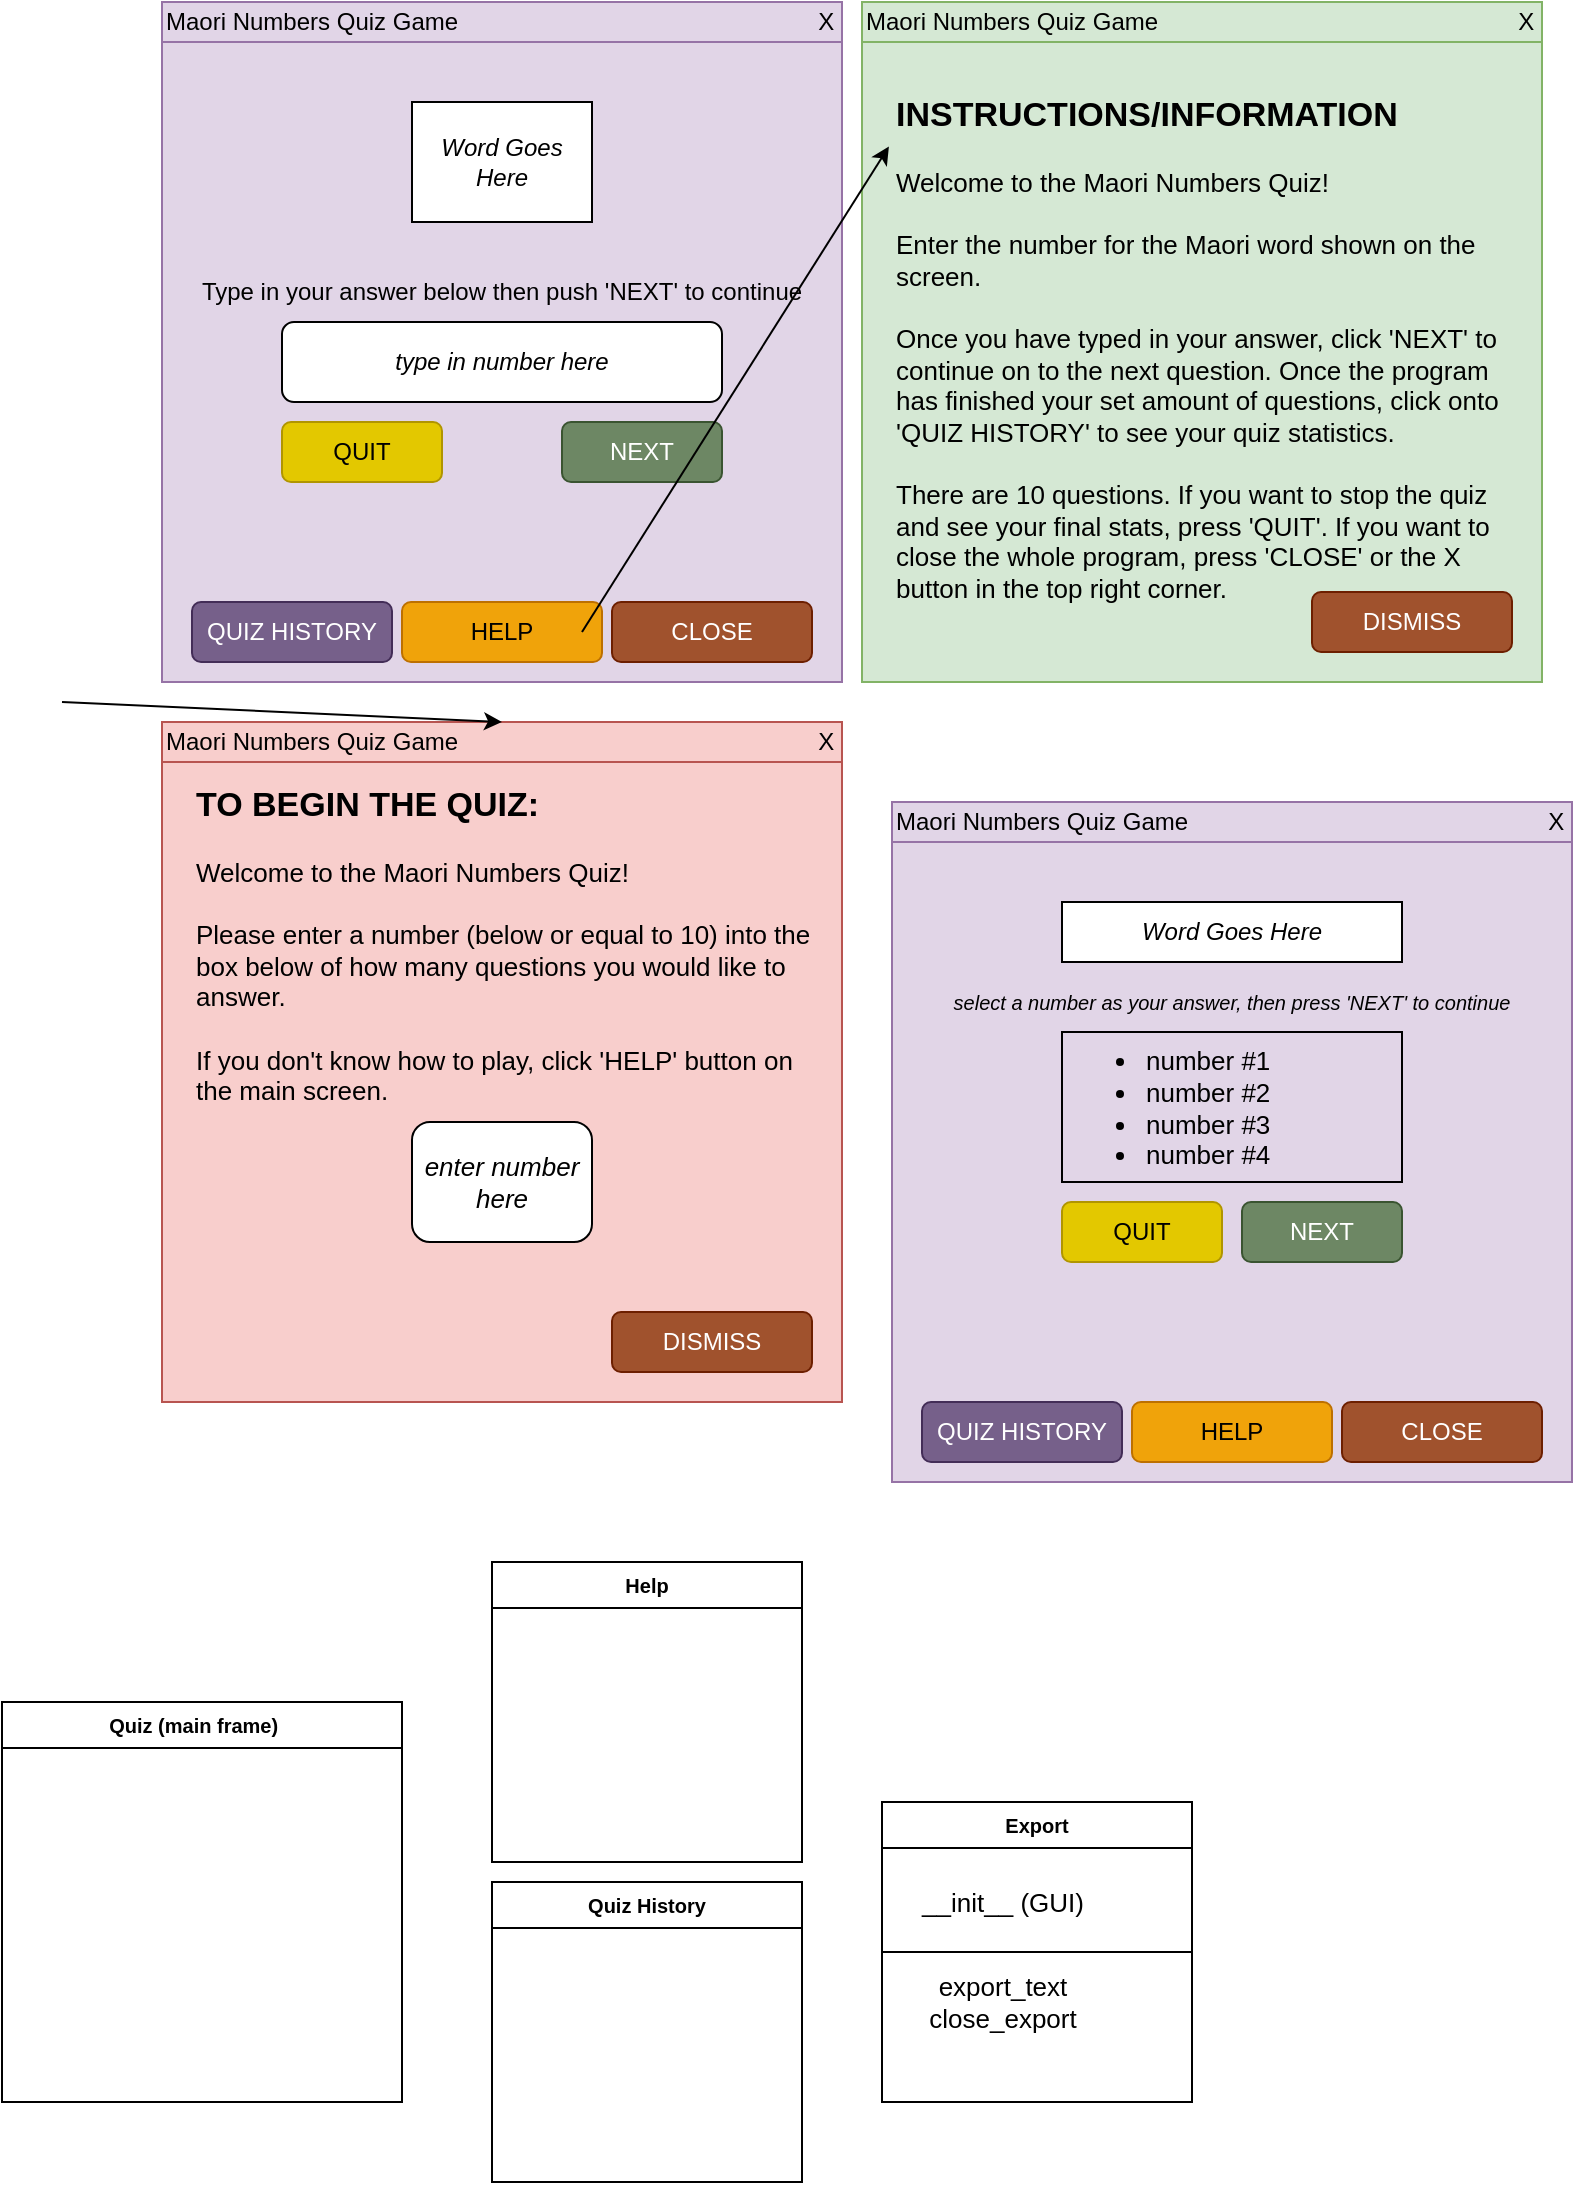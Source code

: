 <mxfile version="17.4.1" type="device"><diagram id="4HzDWC42H7tlxpsORDFa" name="Page-1"><mxGraphModel dx="958" dy="683" grid="1" gridSize="10" guides="1" tooltips="1" connect="1" arrows="1" fold="1" page="1" pageScale="1" pageWidth="827" pageHeight="1169" math="0" shadow="0"><root><mxCell id="0"/><mxCell id="1" parent="0"/><mxCell id="W-hc4347XdtXaqLM_TsV-1" value="" style="whiteSpace=wrap;html=1;aspect=fixed;fillColor=#e1d5e7;strokeColor=#9673a6;" vertex="1" parent="1"><mxGeometry x="110" y="70" width="340" height="340" as="geometry"/></mxCell><mxCell id="W-hc4347XdtXaqLM_TsV-2" value="HELP" style="rounded=1;whiteSpace=wrap;html=1;fillColor=#f0a30a;fontColor=#000000;strokeColor=#BD7000;" vertex="1" parent="1"><mxGeometry x="230" y="370" width="100" height="30" as="geometry"/></mxCell><mxCell id="W-hc4347XdtXaqLM_TsV-3" value="&lt;i&gt;type in number here&lt;/i&gt;" style="rounded=1;whiteSpace=wrap;html=1;" vertex="1" parent="1"><mxGeometry x="170" y="230" width="220" height="40" as="geometry"/></mxCell><mxCell id="W-hc4347XdtXaqLM_TsV-4" value="Maori Numbers Quiz Game&amp;nbsp; &amp;nbsp; &amp;nbsp; &amp;nbsp; &amp;nbsp; &amp;nbsp; &amp;nbsp; &amp;nbsp; &amp;nbsp; &amp;nbsp; &amp;nbsp; &amp;nbsp; &amp;nbsp; &amp;nbsp; &amp;nbsp; &amp;nbsp; &amp;nbsp; &amp;nbsp; &amp;nbsp; &amp;nbsp; &amp;nbsp; &amp;nbsp; &amp;nbsp; &amp;nbsp; &amp;nbsp; &amp;nbsp; &amp;nbsp; X" style="rounded=0;whiteSpace=wrap;html=1;fillColor=#e1d5e7;strokeColor=#9673a6;align=left;" vertex="1" parent="1"><mxGeometry x="110" y="70" width="340" height="20" as="geometry"/></mxCell><mxCell id="W-hc4347XdtXaqLM_TsV-5" value="QUIZ HISTORY" style="rounded=1;whiteSpace=wrap;html=1;fillColor=#76608a;fontColor=#ffffff;strokeColor=#432D57;" vertex="1" parent="1"><mxGeometry x="125" y="370" width="100" height="30" as="geometry"/></mxCell><mxCell id="W-hc4347XdtXaqLM_TsV-6" value="NEXT" style="rounded=1;whiteSpace=wrap;html=1;fillColor=#6d8764;strokeColor=#3A5431;fontColor=#ffffff;" vertex="1" parent="1"><mxGeometry x="310" y="280" width="80" height="30" as="geometry"/></mxCell><mxCell id="W-hc4347XdtXaqLM_TsV-8" value="&lt;i&gt;Word Goes Here&lt;/i&gt;" style="rounded=0;whiteSpace=wrap;html=1;labelBackgroundColor=#FFFFFF;" vertex="1" parent="1"><mxGeometry x="235" y="120" width="90" height="60" as="geometry"/></mxCell><mxCell id="W-hc4347XdtXaqLM_TsV-9" value="Type in your answer below then push 'NEXT' to continue" style="text;html=1;strokeColor=none;fillColor=none;align=center;verticalAlign=middle;whiteSpace=wrap;rounded=0;labelBackgroundColor=none;fontColor=#000000;" vertex="1" parent="1"><mxGeometry x="125" y="200" width="310" height="30" as="geometry"/></mxCell><mxCell id="W-hc4347XdtXaqLM_TsV-10" value="CLOSE" style="rounded=1;whiteSpace=wrap;html=1;fillColor=#a0522d;fontColor=#ffffff;strokeColor=#6D1F00;" vertex="1" parent="1"><mxGeometry x="335" y="370" width="100" height="30" as="geometry"/></mxCell><mxCell id="W-hc4347XdtXaqLM_TsV-12" value="" style="whiteSpace=wrap;html=1;aspect=fixed;fillColor=#d5e8d4;strokeColor=#82b366;" vertex="1" parent="1"><mxGeometry x="460" y="70" width="340" height="340" as="geometry"/></mxCell><mxCell id="W-hc4347XdtXaqLM_TsV-15" value="Maori Numbers Quiz Game&amp;nbsp; &amp;nbsp; &amp;nbsp; &amp;nbsp; &amp;nbsp; &amp;nbsp; &amp;nbsp; &amp;nbsp; &amp;nbsp; &amp;nbsp; &amp;nbsp; &amp;nbsp; &amp;nbsp; &amp;nbsp; &amp;nbsp; &amp;nbsp; &amp;nbsp; &amp;nbsp; &amp;nbsp; &amp;nbsp; &amp;nbsp; &amp;nbsp; &amp;nbsp; &amp;nbsp; &amp;nbsp; &amp;nbsp; &amp;nbsp; X" style="rounded=0;whiteSpace=wrap;html=1;fillColor=#d5e8d4;strokeColor=#82b366;align=left;" vertex="1" parent="1"><mxGeometry x="460" y="70" width="340" height="20" as="geometry"/></mxCell><mxCell id="W-hc4347XdtXaqLM_TsV-19" value="&lt;font style=&quot;font-size: 17px&quot;&gt;INSTRUCTIONS/INFORMATION&lt;br&gt;&lt;/font&gt;&lt;br style=&quot;font-size: 13px&quot;&gt;&lt;font style=&quot;font-size: 13px&quot;&gt;&lt;span style=&quot;font-weight: 400 ; font-size: 13px&quot;&gt;Welcome to the Maori Numbers Quiz!&lt;br style=&quot;font-size: 13px&quot;&gt;&lt;/span&gt;&lt;br style=&quot;font-weight: 400 ; font-size: 13px&quot;&gt;&lt;span style=&quot;font-weight: 400 ; font-size: 13px&quot;&gt;Enter the number for the Maori word shown on the screen.&amp;nbsp;&lt;br style=&quot;font-size: 13px&quot;&gt;&lt;br style=&quot;font-size: 13px&quot;&gt;&lt;/span&gt;&lt;/font&gt;&lt;span style=&quot;font-weight: 400 ; font-size: 13px&quot;&gt;&lt;font style=&quot;font-size: 13px&quot;&gt;Once you have typed in your answer, click 'NEXT' to continue on to the next question. Once the program has finished your set amount of questions, click onto 'QUIZ HISTORY' to see your quiz statistics.&lt;br&gt;&lt;/font&gt;&lt;br&gt;There are 10 questions. If you want to stop the quiz and see your final stats, press 'QUIT'. If you want to close the whole program, press 'CLOSE' or the X button in the top right corner.&lt;br style=&quot;font-size: 13px&quot;&gt;&lt;/span&gt;" style="text;html=1;strokeColor=none;fillColor=none;align=left;verticalAlign=top;whiteSpace=wrap;rounded=0;labelBackgroundColor=none;fontColor=#000000;fontStyle=1;fontSize=13;" vertex="1" parent="1"><mxGeometry x="475" y="110" width="310" height="260" as="geometry"/></mxCell><mxCell id="W-hc4347XdtXaqLM_TsV-20" value="DISMISS" style="rounded=1;whiteSpace=wrap;html=1;fillColor=#a0522d;fontColor=#ffffff;strokeColor=#6D1F00;" vertex="1" parent="1"><mxGeometry x="685" y="365" width="100" height="30" as="geometry"/></mxCell><mxCell id="W-hc4347XdtXaqLM_TsV-23" value="QUIT" style="rounded=1;whiteSpace=wrap;html=1;fillColor=#e3c800;strokeColor=#B09500;fontColor=#000000;" vertex="1" parent="1"><mxGeometry x="170" y="280" width="80" height="30" as="geometry"/></mxCell><mxCell id="W-hc4347XdtXaqLM_TsV-24" value="" style="whiteSpace=wrap;html=1;aspect=fixed;fillColor=#f8cecc;strokeColor=#b85450;" vertex="1" parent="1"><mxGeometry x="110" y="430" width="340" height="340" as="geometry"/></mxCell><mxCell id="W-hc4347XdtXaqLM_TsV-25" value="Maori Numbers Quiz Game&amp;nbsp; &amp;nbsp; &amp;nbsp; &amp;nbsp; &amp;nbsp; &amp;nbsp; &amp;nbsp; &amp;nbsp; &amp;nbsp; &amp;nbsp; &amp;nbsp; &amp;nbsp; &amp;nbsp; &amp;nbsp; &amp;nbsp; &amp;nbsp; &amp;nbsp; &amp;nbsp; &amp;nbsp; &amp;nbsp; &amp;nbsp; &amp;nbsp; &amp;nbsp; &amp;nbsp; &amp;nbsp; &amp;nbsp; &amp;nbsp; X" style="rounded=0;whiteSpace=wrap;html=1;fillColor=#f8cecc;strokeColor=#b85450;align=left;" vertex="1" parent="1"><mxGeometry x="110" y="430" width="340" height="20" as="geometry"/></mxCell><mxCell id="W-hc4347XdtXaqLM_TsV-26" value="&lt;font style=&quot;font-size: 17px&quot;&gt;TO BEGIN THE QUIZ:&lt;br&gt;&lt;/font&gt;&lt;br style=&quot;font-size: 13px&quot;&gt;&lt;font style=&quot;font-size: 13px&quot;&gt;&lt;span style=&quot;font-weight: 400 ; font-size: 13px&quot;&gt;Welcome to the Maori Numbers Quiz!&lt;br style=&quot;font-size: 13px&quot;&gt;&lt;/span&gt;&lt;/font&gt;&lt;span style=&quot;font-weight: 400 ; font-size: 13px&quot;&gt;&lt;font style=&quot;font-size: 13px&quot;&gt;&lt;br style=&quot;font-size: 13px&quot;&gt;Please enter a number (below or equal to 10) into the box below of how many questions you would like to answer.&lt;br&gt;&lt;/font&gt;&lt;br&gt;If you don't know how to play, click 'HELP' button on the main screen.&lt;br style=&quot;font-size: 13px&quot;&gt;&lt;/span&gt;" style="text;html=1;strokeColor=none;fillColor=none;align=left;verticalAlign=top;whiteSpace=wrap;rounded=0;labelBackgroundColor=none;fontColor=#000000;fontStyle=1;fontSize=13;" vertex="1" parent="1"><mxGeometry x="125" y="455" width="310" height="175" as="geometry"/></mxCell><mxCell id="W-hc4347XdtXaqLM_TsV-27" value="DISMISS" style="rounded=1;whiteSpace=wrap;html=1;fillColor=#a0522d;fontColor=#ffffff;strokeColor=#6D1F00;" vertex="1" parent="1"><mxGeometry x="335" y="725" width="100" height="30" as="geometry"/></mxCell><mxCell id="W-hc4347XdtXaqLM_TsV-28" value="&lt;font style=&quot;font-size: 13px;&quot;&gt;enter number here&lt;/font&gt;" style="rounded=1;whiteSpace=wrap;html=1;labelBackgroundColor=none;fontSize=13;fontStyle=2" vertex="1" parent="1"><mxGeometry x="235" y="630" width="90" height="60" as="geometry"/></mxCell><mxCell id="W-hc4347XdtXaqLM_TsV-29" value="" style="endArrow=classic;html=1;rounded=0;fontSize=13;fontColor=#000000;entryX=-0.005;entryY=0.124;entryDx=0;entryDy=0;entryPerimeter=0;" edge="1" parent="1" target="W-hc4347XdtXaqLM_TsV-19"><mxGeometry width="50" height="50" relative="1" as="geometry"><mxPoint x="320" y="385" as="sourcePoint"/><mxPoint x="440" y="390" as="targetPoint"/></mxGeometry></mxCell><mxCell id="W-hc4347XdtXaqLM_TsV-30" value="" style="endArrow=classic;html=1;rounded=0;fontSize=13;fontColor=#000000;entryX=0.5;entryY=0;entryDx=0;entryDy=0;" edge="1" parent="1" target="W-hc4347XdtXaqLM_TsV-25"><mxGeometry width="50" height="50" relative="1" as="geometry"><mxPoint x="60" y="420" as="sourcePoint"/><mxPoint x="403.45" y="193.62" as="targetPoint"/><Array as="points"/></mxGeometry></mxCell><mxCell id="W-hc4347XdtXaqLM_TsV-31" value="" style="whiteSpace=wrap;html=1;aspect=fixed;fillColor=#e1d5e7;strokeColor=#9673a6;" vertex="1" parent="1"><mxGeometry x="475" y="470" width="340" height="340" as="geometry"/></mxCell><mxCell id="W-hc4347XdtXaqLM_TsV-32" value="HELP" style="rounded=1;whiteSpace=wrap;html=1;fillColor=#f0a30a;fontColor=#000000;strokeColor=#BD7000;" vertex="1" parent="1"><mxGeometry x="595" y="770" width="100" height="30" as="geometry"/></mxCell><mxCell id="W-hc4347XdtXaqLM_TsV-34" value="Maori Numbers Quiz Game&amp;nbsp; &amp;nbsp; &amp;nbsp; &amp;nbsp; &amp;nbsp; &amp;nbsp; &amp;nbsp; &amp;nbsp; &amp;nbsp; &amp;nbsp; &amp;nbsp; &amp;nbsp; &amp;nbsp; &amp;nbsp; &amp;nbsp; &amp;nbsp; &amp;nbsp; &amp;nbsp; &amp;nbsp; &amp;nbsp; &amp;nbsp; &amp;nbsp; &amp;nbsp; &amp;nbsp; &amp;nbsp; &amp;nbsp; &amp;nbsp; X" style="rounded=0;whiteSpace=wrap;html=1;fillColor=#e1d5e7;strokeColor=#9673a6;align=left;" vertex="1" parent="1"><mxGeometry x="475" y="470" width="340" height="20" as="geometry"/></mxCell><mxCell id="W-hc4347XdtXaqLM_TsV-35" value="QUIZ HISTORY" style="rounded=1;whiteSpace=wrap;html=1;fillColor=#76608a;fontColor=#ffffff;strokeColor=#432D57;" vertex="1" parent="1"><mxGeometry x="490" y="770" width="100" height="30" as="geometry"/></mxCell><mxCell id="W-hc4347XdtXaqLM_TsV-36" value="NEXT" style="rounded=1;whiteSpace=wrap;html=1;fillColor=#6d8764;strokeColor=#3A5431;fontColor=#ffffff;" vertex="1" parent="1"><mxGeometry x="650" y="670" width="80" height="30" as="geometry"/></mxCell><mxCell id="W-hc4347XdtXaqLM_TsV-37" value="&lt;i&gt;Word Goes Here&lt;/i&gt;" style="rounded=0;whiteSpace=wrap;html=1;labelBackgroundColor=#FFFFFF;" vertex="1" parent="1"><mxGeometry x="560" y="520" width="170" height="30" as="geometry"/></mxCell><mxCell id="W-hc4347XdtXaqLM_TsV-39" value="CLOSE" style="rounded=1;whiteSpace=wrap;html=1;fillColor=#a0522d;fontColor=#ffffff;strokeColor=#6D1F00;" vertex="1" parent="1"><mxGeometry x="700" y="770" width="100" height="30" as="geometry"/></mxCell><mxCell id="W-hc4347XdtXaqLM_TsV-40" value="QUIT" style="rounded=1;whiteSpace=wrap;html=1;fillColor=#e3c800;strokeColor=#B09500;fontColor=#000000;" vertex="1" parent="1"><mxGeometry x="560" y="670" width="80" height="30" as="geometry"/></mxCell><mxCell id="W-hc4347XdtXaqLM_TsV-42" value="&lt;ul&gt;&lt;li&gt;number #1&lt;/li&gt;&lt;li&gt;number #2&lt;/li&gt;&lt;li&gt;number #3&lt;/li&gt;&lt;li&gt;number #4&lt;/li&gt;&lt;/ul&gt;" style="text;html=1;strokeColor=default;fillColor=none;align=left;verticalAlign=middle;whiteSpace=wrap;rounded=0;labelBackgroundColor=none;fontSize=13;fontColor=#000000;" vertex="1" parent="1"><mxGeometry x="560" y="585" width="170" height="75" as="geometry"/></mxCell><mxCell id="W-hc4347XdtXaqLM_TsV-44" value="&lt;i style=&quot;font-size: 10px;&quot;&gt;select a number as your answer, then press 'NEXT' to continue&lt;/i&gt;" style="text;html=1;strokeColor=none;fillColor=none;align=center;verticalAlign=middle;whiteSpace=wrap;rounded=0;labelBackgroundColor=none;fontSize=10;fontColor=#000000;" vertex="1" parent="1"><mxGeometry x="500" y="555" width="290" height="30" as="geometry"/></mxCell><mxCell id="W-hc4347XdtXaqLM_TsV-45" value="Quiz (main frame)   " style="swimlane;labelBackgroundColor=none;fontSize=10;fontColor=#000000;strokeColor=default;fillColor=none;" vertex="1" parent="1"><mxGeometry x="30" y="920" width="200" height="200" as="geometry"/></mxCell><mxCell id="W-hc4347XdtXaqLM_TsV-46" value="Help" style="swimlane;labelBackgroundColor=none;fontSize=10;fontColor=#000000;strokeColor=default;fillColor=none;" vertex="1" parent="1"><mxGeometry x="275" y="850" width="155" height="150" as="geometry"/></mxCell><mxCell id="W-hc4347XdtXaqLM_TsV-48" value="Quiz History" style="swimlane;labelBackgroundColor=none;fontSize=10;fontColor=#000000;strokeColor=default;fillColor=none;startSize=23;" vertex="1" parent="1"><mxGeometry x="275" y="1010" width="155" height="150" as="geometry"/></mxCell><mxCell id="W-hc4347XdtXaqLM_TsV-49" value="Export" style="swimlane;labelBackgroundColor=none;fontSize=10;fontColor=#000000;strokeColor=default;fillColor=none;startSize=23;" vertex="1" parent="1"><mxGeometry x="470" y="970" width="155" height="150" as="geometry"/></mxCell><mxCell id="W-hc4347XdtXaqLM_TsV-51" value="__init__ (GUI)&lt;br style=&quot;font-size: 13px;&quot;&gt;" style="text;html=1;align=center;verticalAlign=middle;resizable=0;points=[];autosize=1;strokeColor=none;fillColor=none;fontSize=13;fontColor=#000000;" vertex="1" parent="W-hc4347XdtXaqLM_TsV-49"><mxGeometry x="10" y="40" width="100" height="20" as="geometry"/></mxCell><mxCell id="W-hc4347XdtXaqLM_TsV-56" value="export_text&lt;br style=&quot;font-size: 13px;&quot;&gt;close_export" style="text;html=1;align=center;verticalAlign=middle;resizable=0;points=[];autosize=1;strokeColor=none;fillColor=none;fontSize=13;fontColor=#000000;" vertex="1" parent="W-hc4347XdtXaqLM_TsV-49"><mxGeometry x="15" y="80" width="90" height="40" as="geometry"/></mxCell><mxCell id="W-hc4347XdtXaqLM_TsV-55" value="" style="endArrow=none;html=1;rounded=0;fontSize=10;fontColor=#000000;entryX=1;entryY=0.5;entryDx=0;entryDy=0;exitX=0;exitY=0.5;exitDx=0;exitDy=0;" edge="1" parent="1" source="W-hc4347XdtXaqLM_TsV-49" target="W-hc4347XdtXaqLM_TsV-49"><mxGeometry width="50" height="50" relative="1" as="geometry"><mxPoint x="460" y="1030" as="sourcePoint"/><mxPoint x="510" y="980" as="targetPoint"/></mxGeometry></mxCell></root></mxGraphModel></diagram></mxfile>